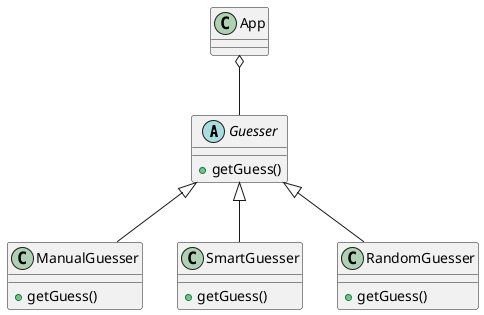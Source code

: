 @startuml
Guesser <|-- ManualGuesser
Guesser <|-- SmartGuesser
Guesser <|-- RandomGuesser
App o-- Guesser

class App{

}

abstract class Guesser{
    +getGuess()
}

class ManualGuesser {
    +getGuess()
}

class SmartGuesser {
    +getGuess()
}

class RandomGuesser {
    +getGuess()
}


@enduml